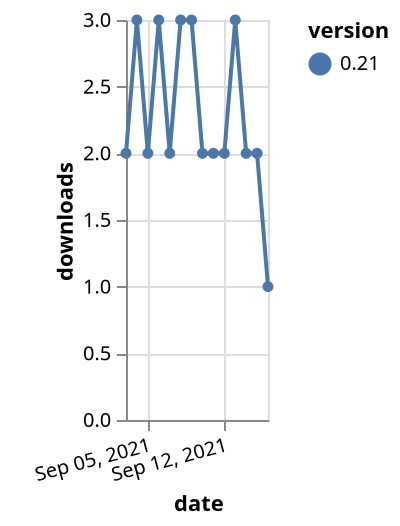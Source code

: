{"$schema": "https://vega.github.io/schema/vega-lite/v5.json", "description": "A simple bar chart with embedded data.", "data": {"values": [{"date": "2021-09-03", "total": 3294, "delta": 2, "version": "0.21"}, {"date": "2021-09-04", "total": 3297, "delta": 3, "version": "0.21"}, {"date": "2021-09-05", "total": 3299, "delta": 2, "version": "0.21"}, {"date": "2021-09-06", "total": 3302, "delta": 3, "version": "0.21"}, {"date": "2021-09-07", "total": 3304, "delta": 2, "version": "0.21"}, {"date": "2021-09-08", "total": 3307, "delta": 3, "version": "0.21"}, {"date": "2021-09-09", "total": 3310, "delta": 3, "version": "0.21"}, {"date": "2021-09-10", "total": 3312, "delta": 2, "version": "0.21"}, {"date": "2021-09-11", "total": 3314, "delta": 2, "version": "0.21"}, {"date": "2021-09-12", "total": 3316, "delta": 2, "version": "0.21"}, {"date": "2021-09-13", "total": 3319, "delta": 3, "version": "0.21"}, {"date": "2021-09-14", "total": 3321, "delta": 2, "version": "0.21"}, {"date": "2021-09-15", "total": 3323, "delta": 2, "version": "0.21"}, {"date": "2021-09-16", "total": 3324, "delta": 1, "version": "0.21"}]}, "width": "container", "mark": {"type": "line", "point": {"filled": true}}, "encoding": {"x": {"field": "date", "type": "temporal", "timeUnit": "yearmonthdate", "title": "date", "axis": {"labelAngle": -15}}, "y": {"field": "delta", "type": "quantitative", "title": "downloads"}, "color": {"field": "version", "type": "nominal"}, "tooltip": {"field": "delta"}}}